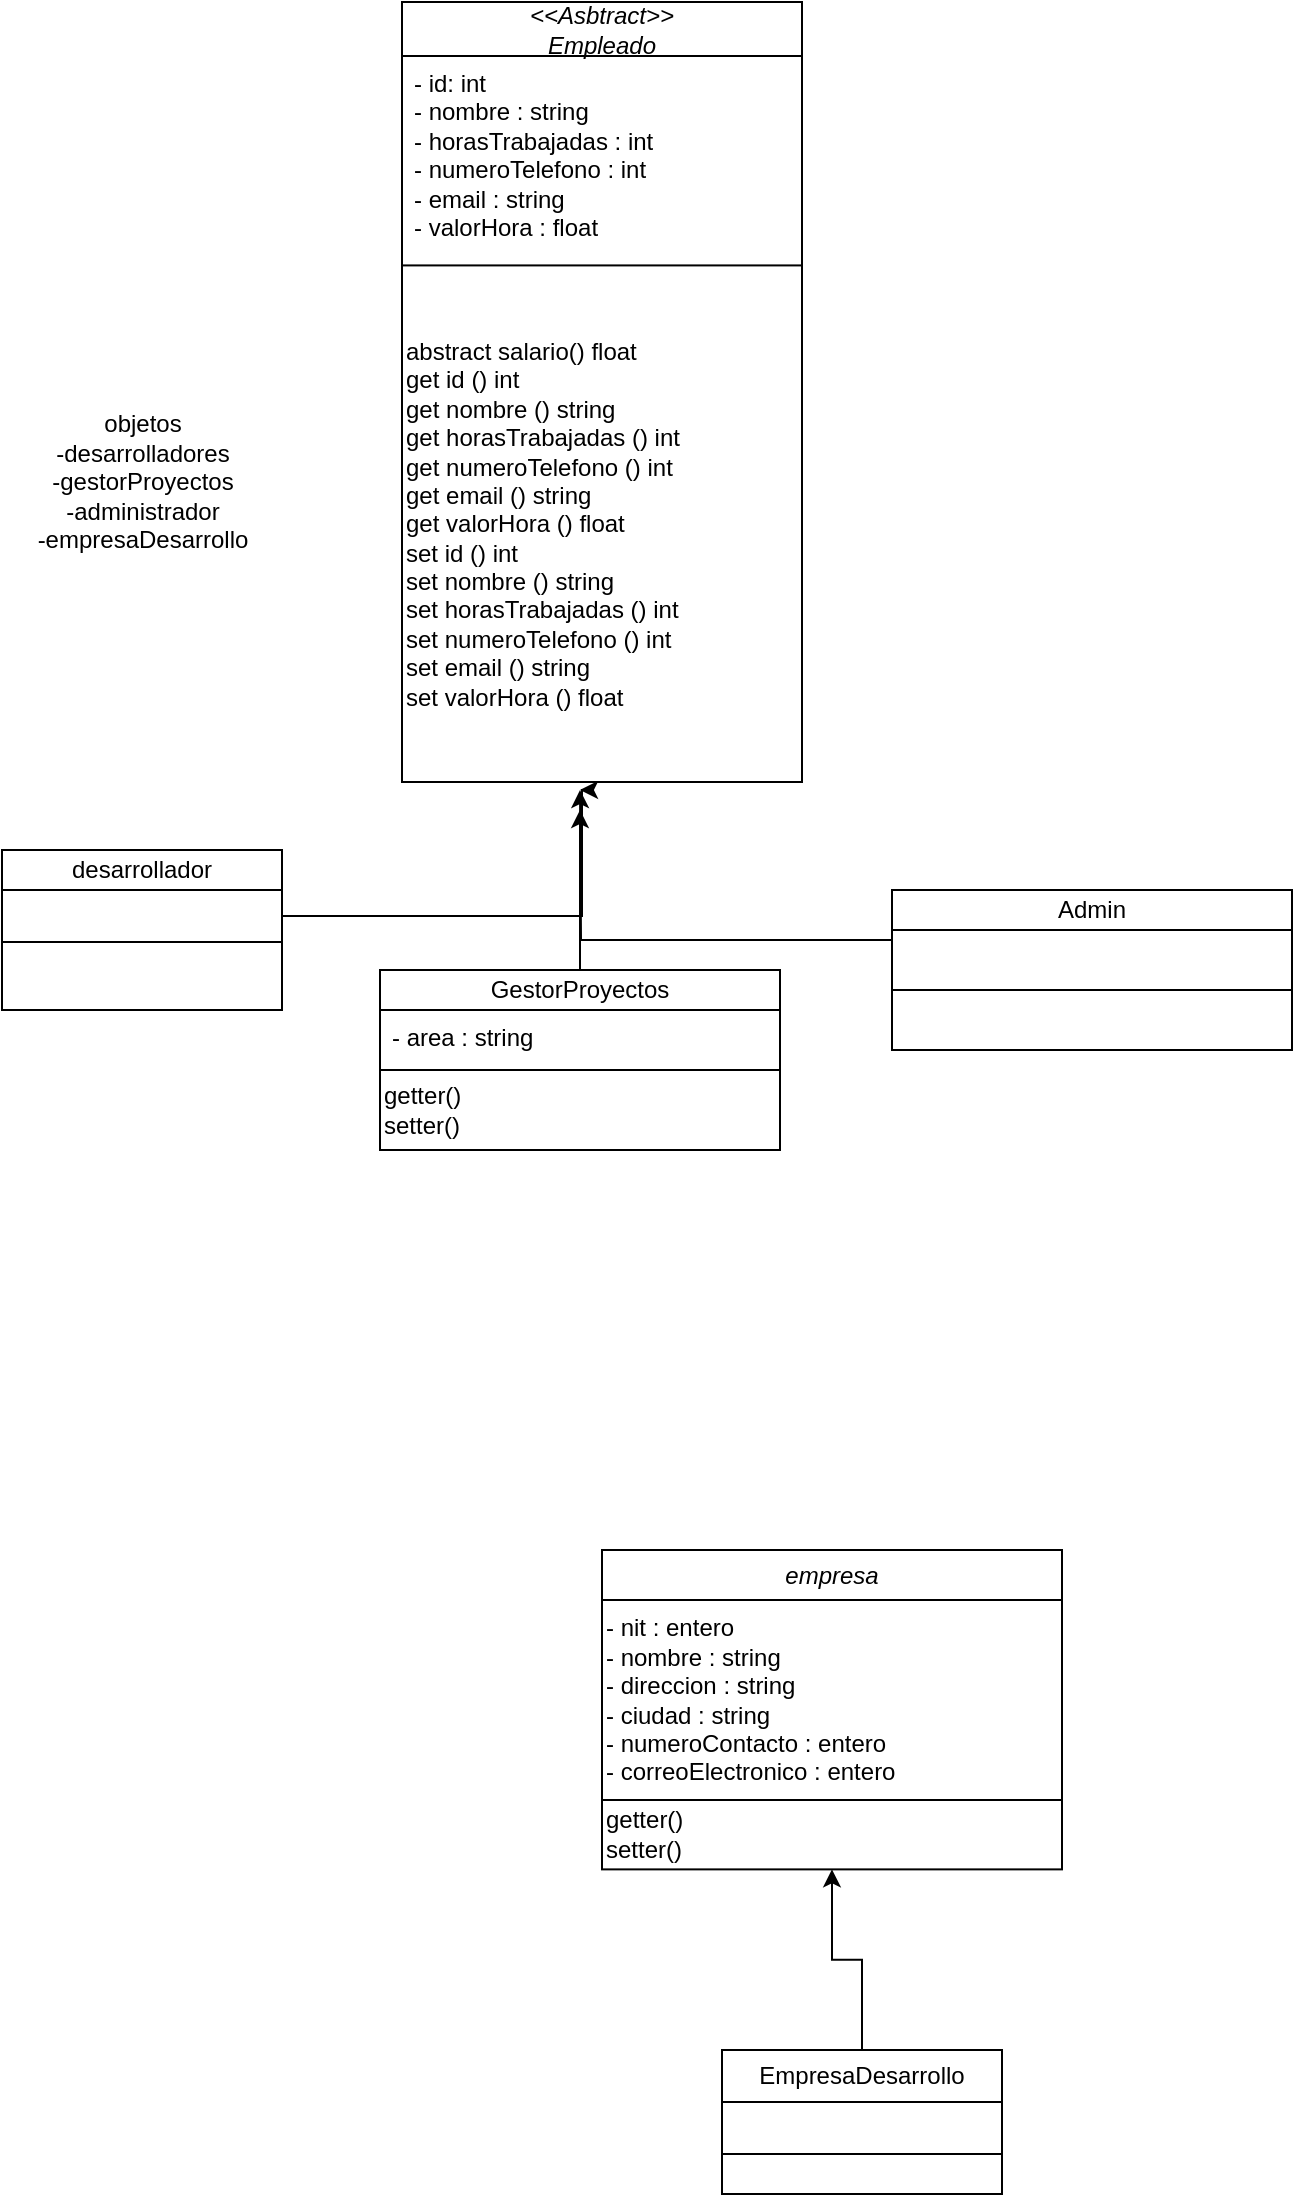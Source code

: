 <mxfile version="27.1.4">
  <diagram id="C5RBs43oDa-KdzZeNtuy" name="Page-1">
    <mxGraphModel dx="1404" dy="1919" grid="1" gridSize="10" guides="1" tooltips="1" connect="1" arrows="1" fold="1" page="1" pageScale="1" pageWidth="827" pageHeight="1169" math="0" shadow="0">
      <root>
        <mxCell id="WIyWlLk6GJQsqaUBKTNV-0" />
        <mxCell id="WIyWlLk6GJQsqaUBKTNV-1" parent="WIyWlLk6GJQsqaUBKTNV-0" />
        <mxCell id="eQQbHNW9Zh0sPVYtzJ5o-6" value="objetos&lt;div&gt;-desarrolladores&lt;/div&gt;&lt;div&gt;-gestorProyectos&lt;/div&gt;&lt;div&gt;-administrador&lt;/div&gt;&lt;div&gt;-empresaDesarrollo&lt;/div&gt;&lt;div&gt;&lt;br&gt;&lt;/div&gt;" style="text;html=1;align=center;verticalAlign=middle;resizable=0;points=[];autosize=1;strokeColor=none;fillColor=none;" parent="WIyWlLk6GJQsqaUBKTNV-1" vertex="1">
          <mxGeometry x="35" y="-7" width="130" height="100" as="geometry" />
        </mxCell>
        <mxCell id="eQQbHNW9Zh0sPVYtzJ5o-22" value="" style="group" parent="WIyWlLk6GJQsqaUBKTNV-1" vertex="1" connectable="0">
          <mxGeometry x="30" y="220" width="140" height="80" as="geometry" />
        </mxCell>
        <mxCell id="eQQbHNW9Zh0sPVYtzJ5o-17" value="desarrollador" style="swimlane;fontStyle=0;childLayout=stackLayout;horizontal=1;startSize=20;fillColor=none;horizontalStack=0;resizeParent=1;resizeParentMax=0;resizeLast=0;collapsible=1;marginBottom=0;whiteSpace=wrap;html=1;" parent="eQQbHNW9Zh0sPVYtzJ5o-22" vertex="1">
          <mxGeometry width="140" height="46" as="geometry" />
        </mxCell>
        <mxCell id="eQQbHNW9Zh0sPVYtzJ5o-21" value="" style="html=1;whiteSpace=wrap;" parent="eQQbHNW9Zh0sPVYtzJ5o-22" vertex="1">
          <mxGeometry y="46" width="140" height="34" as="geometry" />
        </mxCell>
        <mxCell id="eQQbHNW9Zh0sPVYtzJ5o-40" value="" style="group" parent="WIyWlLk6GJQsqaUBKTNV-1" vertex="1" connectable="0">
          <mxGeometry x="219" y="280" width="200" height="90" as="geometry" />
        </mxCell>
        <mxCell id="eQQbHNW9Zh0sPVYtzJ5o-37" value="GestorProyectos" style="swimlane;fontStyle=0;childLayout=stackLayout;horizontal=1;startSize=20;fillColor=none;horizontalStack=0;resizeParent=1;resizeParentMax=0;resizeLast=0;collapsible=1;marginBottom=0;whiteSpace=wrap;html=1;movable=1;resizable=1;rotatable=1;deletable=1;editable=1;locked=0;connectable=1;" parent="eQQbHNW9Zh0sPVYtzJ5o-40" vertex="1">
          <mxGeometry width="200" height="50" as="geometry" />
        </mxCell>
        <mxCell id="eQQbHNW9Zh0sPVYtzJ5o-38" value="&lt;div&gt;- area : string&lt;/div&gt;&lt;div&gt;&lt;br&gt;&lt;/div&gt;" style="text;strokeColor=none;fillColor=none;align=left;verticalAlign=top;spacingLeft=4;spacingRight=4;overflow=hidden;rotatable=1;points=[[0,0.5],[1,0.5]];portConstraint=eastwest;whiteSpace=wrap;html=1;movable=1;resizable=1;deletable=1;editable=1;locked=0;connectable=1;" parent="eQQbHNW9Zh0sPVYtzJ5o-37" vertex="1">
          <mxGeometry y="20" width="200" height="30" as="geometry" />
        </mxCell>
        <mxCell id="eQQbHNW9Zh0sPVYtzJ5o-39" value="getter()&lt;div&gt;setter()&lt;/div&gt;" style="html=1;whiteSpace=wrap;movable=1;resizable=1;rotatable=1;deletable=1;editable=1;locked=0;connectable=1;align=left;" parent="eQQbHNW9Zh0sPVYtzJ5o-40" vertex="1">
          <mxGeometry y="50" width="200" height="40" as="geometry" />
        </mxCell>
        <mxCell id="eQQbHNW9Zh0sPVYtzJ5o-41" value="" style="edgeStyle=orthogonalEdgeStyle;rounded=0;orthogonalLoop=1;jettySize=auto;html=1;" parent="WIyWlLk6GJQsqaUBKTNV-1" source="eQQbHNW9Zh0sPVYtzJ5o-37" edge="1">
          <mxGeometry relative="1" as="geometry">
            <mxPoint x="319" y="200" as="targetPoint" />
          </mxGeometry>
        </mxCell>
        <mxCell id="eQQbHNW9Zh0sPVYtzJ5o-48" style="edgeStyle=orthogonalEdgeStyle;rounded=0;orthogonalLoop=1;jettySize=auto;html=1;" parent="WIyWlLk6GJQsqaUBKTNV-1" source="eQQbHNW9Zh0sPVYtzJ5o-43" edge="1">
          <mxGeometry relative="1" as="geometry">
            <mxPoint x="319" y="190" as="targetPoint" />
          </mxGeometry>
        </mxCell>
        <mxCell id="eQQbHNW9Zh0sPVYtzJ5o-43" value="Admin" style="swimlane;fontStyle=0;childLayout=stackLayout;horizontal=1;startSize=20;fillColor=none;horizontalStack=0;resizeParent=1;resizeParentMax=0;resizeLast=0;collapsible=1;marginBottom=0;whiteSpace=wrap;html=1;movable=1;resizable=1;rotatable=1;deletable=1;editable=1;locked=0;connectable=1;container=0;" parent="WIyWlLk6GJQsqaUBKTNV-1" vertex="1">
          <mxGeometry x="475" y="240" width="200" height="50" as="geometry" />
        </mxCell>
        <mxCell id="eQQbHNW9Zh0sPVYtzJ5o-44" value="&lt;div&gt;&lt;br&gt;&lt;/div&gt;" style="text;strokeColor=none;fillColor=none;align=left;verticalAlign=top;spacingLeft=4;spacingRight=4;overflow=hidden;rotatable=1;points=[[0,0.5],[1,0.5]];portConstraint=eastwest;whiteSpace=wrap;html=1;movable=1;resizable=1;deletable=1;editable=1;locked=0;connectable=1;" parent="eQQbHNW9Zh0sPVYtzJ5o-43" vertex="1">
          <mxGeometry y="20" width="200" height="30" as="geometry" />
        </mxCell>
        <mxCell id="eQQbHNW9Zh0sPVYtzJ5o-45" value="" style="html=1;whiteSpace=wrap;movable=1;resizable=1;rotatable=1;deletable=1;editable=1;locked=0;connectable=1;align=left;container=0;" parent="WIyWlLk6GJQsqaUBKTNV-1" vertex="1">
          <mxGeometry x="475" y="290" width="200" height="30" as="geometry" />
        </mxCell>
        <mxCell id="eQQbHNW9Zh0sPVYtzJ5o-63" style="edgeStyle=orthogonalEdgeStyle;rounded=0;orthogonalLoop=1;jettySize=auto;html=1;entryX=0.5;entryY=1;entryDx=0;entryDy=0;" parent="WIyWlLk6GJQsqaUBKTNV-1" source="eQQbHNW9Zh0sPVYtzJ5o-58" edge="1" target="eQQbHNW9Zh0sPVYtzJ5o-51">
          <mxGeometry relative="1" as="geometry">
            <mxPoint x="200" y="660" as="targetPoint" />
          </mxGeometry>
        </mxCell>
        <mxCell id="9xxrq-12cL4ipkR8ukaH-1" style="edgeStyle=orthogonalEdgeStyle;rounded=0;orthogonalLoop=1;jettySize=auto;html=1;" edge="1" parent="WIyWlLk6GJQsqaUBKTNV-1" source="eQQbHNW9Zh0sPVYtzJ5o-17">
          <mxGeometry relative="1" as="geometry">
            <mxPoint x="319" y="190" as="targetPoint" />
            <Array as="points">
              <mxPoint x="320" y="253" />
            </Array>
          </mxGeometry>
        </mxCell>
        <mxCell id="9xxrq-12cL4ipkR8ukaH-4" value="" style="group" vertex="1" connectable="0" parent="WIyWlLk6GJQsqaUBKTNV-1">
          <mxGeometry x="390" y="820" width="140" height="72" as="geometry" />
        </mxCell>
        <mxCell id="eQQbHNW9Zh0sPVYtzJ5o-58" value="EmpresaDesarrollo" style="swimlane;fontStyle=0;childLayout=stackLayout;horizontal=1;startSize=26;fillColor=none;horizontalStack=0;resizeParent=1;resizeParentMax=0;resizeLast=0;collapsible=1;marginBottom=0;whiteSpace=wrap;html=1;" parent="9xxrq-12cL4ipkR8ukaH-4" vertex="1">
          <mxGeometry width="140" height="52" as="geometry" />
        </mxCell>
        <mxCell id="eQQbHNW9Zh0sPVYtzJ5o-62" value="" style="html=1;whiteSpace=wrap;" parent="9xxrq-12cL4ipkR8ukaH-4" vertex="1">
          <mxGeometry y="52" width="140" height="20" as="geometry" />
        </mxCell>
        <mxCell id="9xxrq-12cL4ipkR8ukaH-5" value="" style="group" vertex="1" connectable="0" parent="WIyWlLk6GJQsqaUBKTNV-1">
          <mxGeometry x="330" y="570" width="230" height="159.688" as="geometry" />
        </mxCell>
        <mxCell id="eQQbHNW9Zh0sPVYtzJ5o-50" value="&lt;i&gt;empresa&lt;/i&gt;" style="swimlane;fontStyle=0;childLayout=stackLayout;horizontal=1;startSize=25;fillColor=none;horizontalStack=0;resizeParent=1;resizeParentMax=0;resizeLast=0;collapsible=1;marginBottom=0;whiteSpace=wrap;html=1;" parent="9xxrq-12cL4ipkR8ukaH-5" vertex="1">
          <mxGeometry width="230" height="125" as="geometry" />
        </mxCell>
        <mxCell id="eQQbHNW9Zh0sPVYtzJ5o-54" value="- nit : entero&lt;div&gt;- nombre : string&lt;/div&gt;&lt;div&gt;- direccion : string&lt;/div&gt;&lt;div&gt;- ciudad : string&lt;/div&gt;&lt;div&gt;- numeroContacto : entero&lt;/div&gt;&lt;div&gt;- correoElectronico : entero&lt;/div&gt;" style="text;html=1;align=left;verticalAlign=middle;resizable=0;points=[];autosize=1;strokeColor=none;fillColor=none;" parent="eQQbHNW9Zh0sPVYtzJ5o-50" vertex="1">
          <mxGeometry y="25" width="230" height="100" as="geometry" />
        </mxCell>
        <mxCell id="eQQbHNW9Zh0sPVYtzJ5o-51" value="getter()&lt;div&gt;setter()&lt;/div&gt;" style="html=1;whiteSpace=wrap;align=left;" parent="9xxrq-12cL4ipkR8ukaH-5" vertex="1">
          <mxGeometry y="125" width="230" height="34.688" as="geometry" />
        </mxCell>
        <mxCell id="eQQbHNW9Zh0sPVYtzJ5o-12" value="&lt;i&gt;&amp;lt;&amp;lt;Asbtract&amp;gt;&amp;gt;&lt;/i&gt;&lt;div&gt;&lt;i&gt;Empleado&lt;/i&gt;&lt;/div&gt;" style="swimlane;fontStyle=0;childLayout=stackLayout;horizontal=1;startSize=27;fillColor=none;horizontalStack=0;resizeParent=1;resizeParentMax=0;resizeLast=0;collapsible=1;marginBottom=0;whiteSpace=wrap;html=1;movable=1;resizable=1;rotatable=1;deletable=1;editable=1;locked=0;connectable=1;" parent="WIyWlLk6GJQsqaUBKTNV-1" vertex="1">
          <mxGeometry x="230" y="-204" width="200" height="390" as="geometry" />
        </mxCell>
        <mxCell id="eQQbHNW9Zh0sPVYtzJ5o-23" value="" style="group" parent="eQQbHNW9Zh0sPVYtzJ5o-12" vertex="1" connectable="0">
          <mxGeometry y="27" width="200" height="363" as="geometry" />
        </mxCell>
        <mxCell id="eQQbHNW9Zh0sPVYtzJ5o-14" value="- id: int&lt;div&gt;- nombre : string&lt;/div&gt;&lt;div&gt;- horasTrabajadas : int&lt;/div&gt;&lt;div&gt;- numeroTelefono : int&lt;/div&gt;&lt;div&gt;- email : string&lt;/div&gt;&lt;div&gt;- valorHora : float&lt;/div&gt;" style="text;strokeColor=none;fillColor=none;align=left;verticalAlign=top;spacingLeft=4;spacingRight=4;overflow=hidden;rotatable=1;points=[[0,0.5],[1,0.5]];portConstraint=eastwest;whiteSpace=wrap;html=1;movable=1;resizable=1;deletable=1;editable=1;locked=0;connectable=1;" parent="eQQbHNW9Zh0sPVYtzJ5o-23" vertex="1">
          <mxGeometry width="200" height="93.514" as="geometry" />
        </mxCell>
        <mxCell id="eQQbHNW9Zh0sPVYtzJ5o-16" value="abstract salario() float&lt;div&gt;get id () int&lt;/div&gt;&lt;div&gt;get nombre () string&lt;/div&gt;&lt;div&gt;get horasTrabajadas () int&lt;/div&gt;&lt;div&gt;get numeroTelefono () int&lt;/div&gt;&lt;div&gt;get email () string&lt;/div&gt;&lt;div&gt;get valorHora () float&lt;/div&gt;&lt;div&gt;set id () int&lt;/div&gt;&lt;div&gt;set nombre () string&lt;/div&gt;&lt;div&gt;set horasTrabajadas () int&lt;/div&gt;&lt;div&gt;set numeroTelefono () int&lt;/div&gt;&lt;div&gt;set email () string&lt;/div&gt;&lt;div&gt;set valorHora () float&lt;/div&gt;" style="html=1;whiteSpace=wrap;movable=1;resizable=1;rotatable=1;deletable=1;editable=1;locked=0;connectable=1;align=left;" parent="eQQbHNW9Zh0sPVYtzJ5o-23" vertex="1">
          <mxGeometry y="104.71" width="200" height="258.29" as="geometry" />
        </mxCell>
      </root>
    </mxGraphModel>
  </diagram>
</mxfile>
